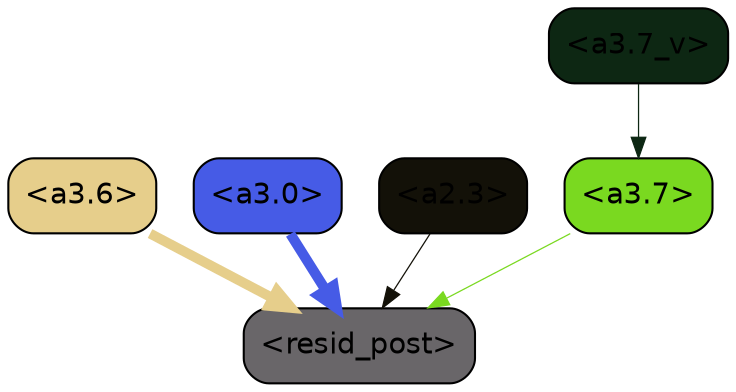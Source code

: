 strict digraph "" {
	graph [bgcolor=transparent,
		layout=dot,
		overlap=false,
		splines=true
	];
	"<a3.7>"	[color=black,
		fillcolor="#7ad920",
		fontname=Helvetica,
		shape=box,
		style="filled, rounded"];
	"<resid_post>"	[color=black,
		fillcolor="#696669",
		fontname=Helvetica,
		shape=box,
		style="filled, rounded"];
	"<a3.7>" -> "<resid_post>"	[color="#7ad920",
		penwidth=0.6];
	"<a3.6>"	[color=black,
		fillcolor="#e6ce8b",
		fontname=Helvetica,
		shape=box,
		style="filled, rounded"];
	"<a3.6>" -> "<resid_post>"	[color="#e6ce8b",
		penwidth=4.751592040061951];
	"<a3.0>"	[color=black,
		fillcolor="#465be6",
		fontname=Helvetica,
		shape=box,
		style="filled, rounded"];
	"<a3.0>" -> "<resid_post>"	[color="#465be6",
		penwidth=4.904066681861877];
	"<a2.3>"	[color=black,
		fillcolor="#131108",
		fontname=Helvetica,
		shape=box,
		style="filled, rounded"];
	"<a2.3>" -> "<resid_post>"	[color="#131108",
		penwidth=0.6];
	"<a3.7_v>"	[color=black,
		fillcolor="#0d2713",
		fontname=Helvetica,
		shape=box,
		style="filled, rounded"];
	"<a3.7_v>" -> "<a3.7>"	[color="#0d2713",
		penwidth=0.6];
}
